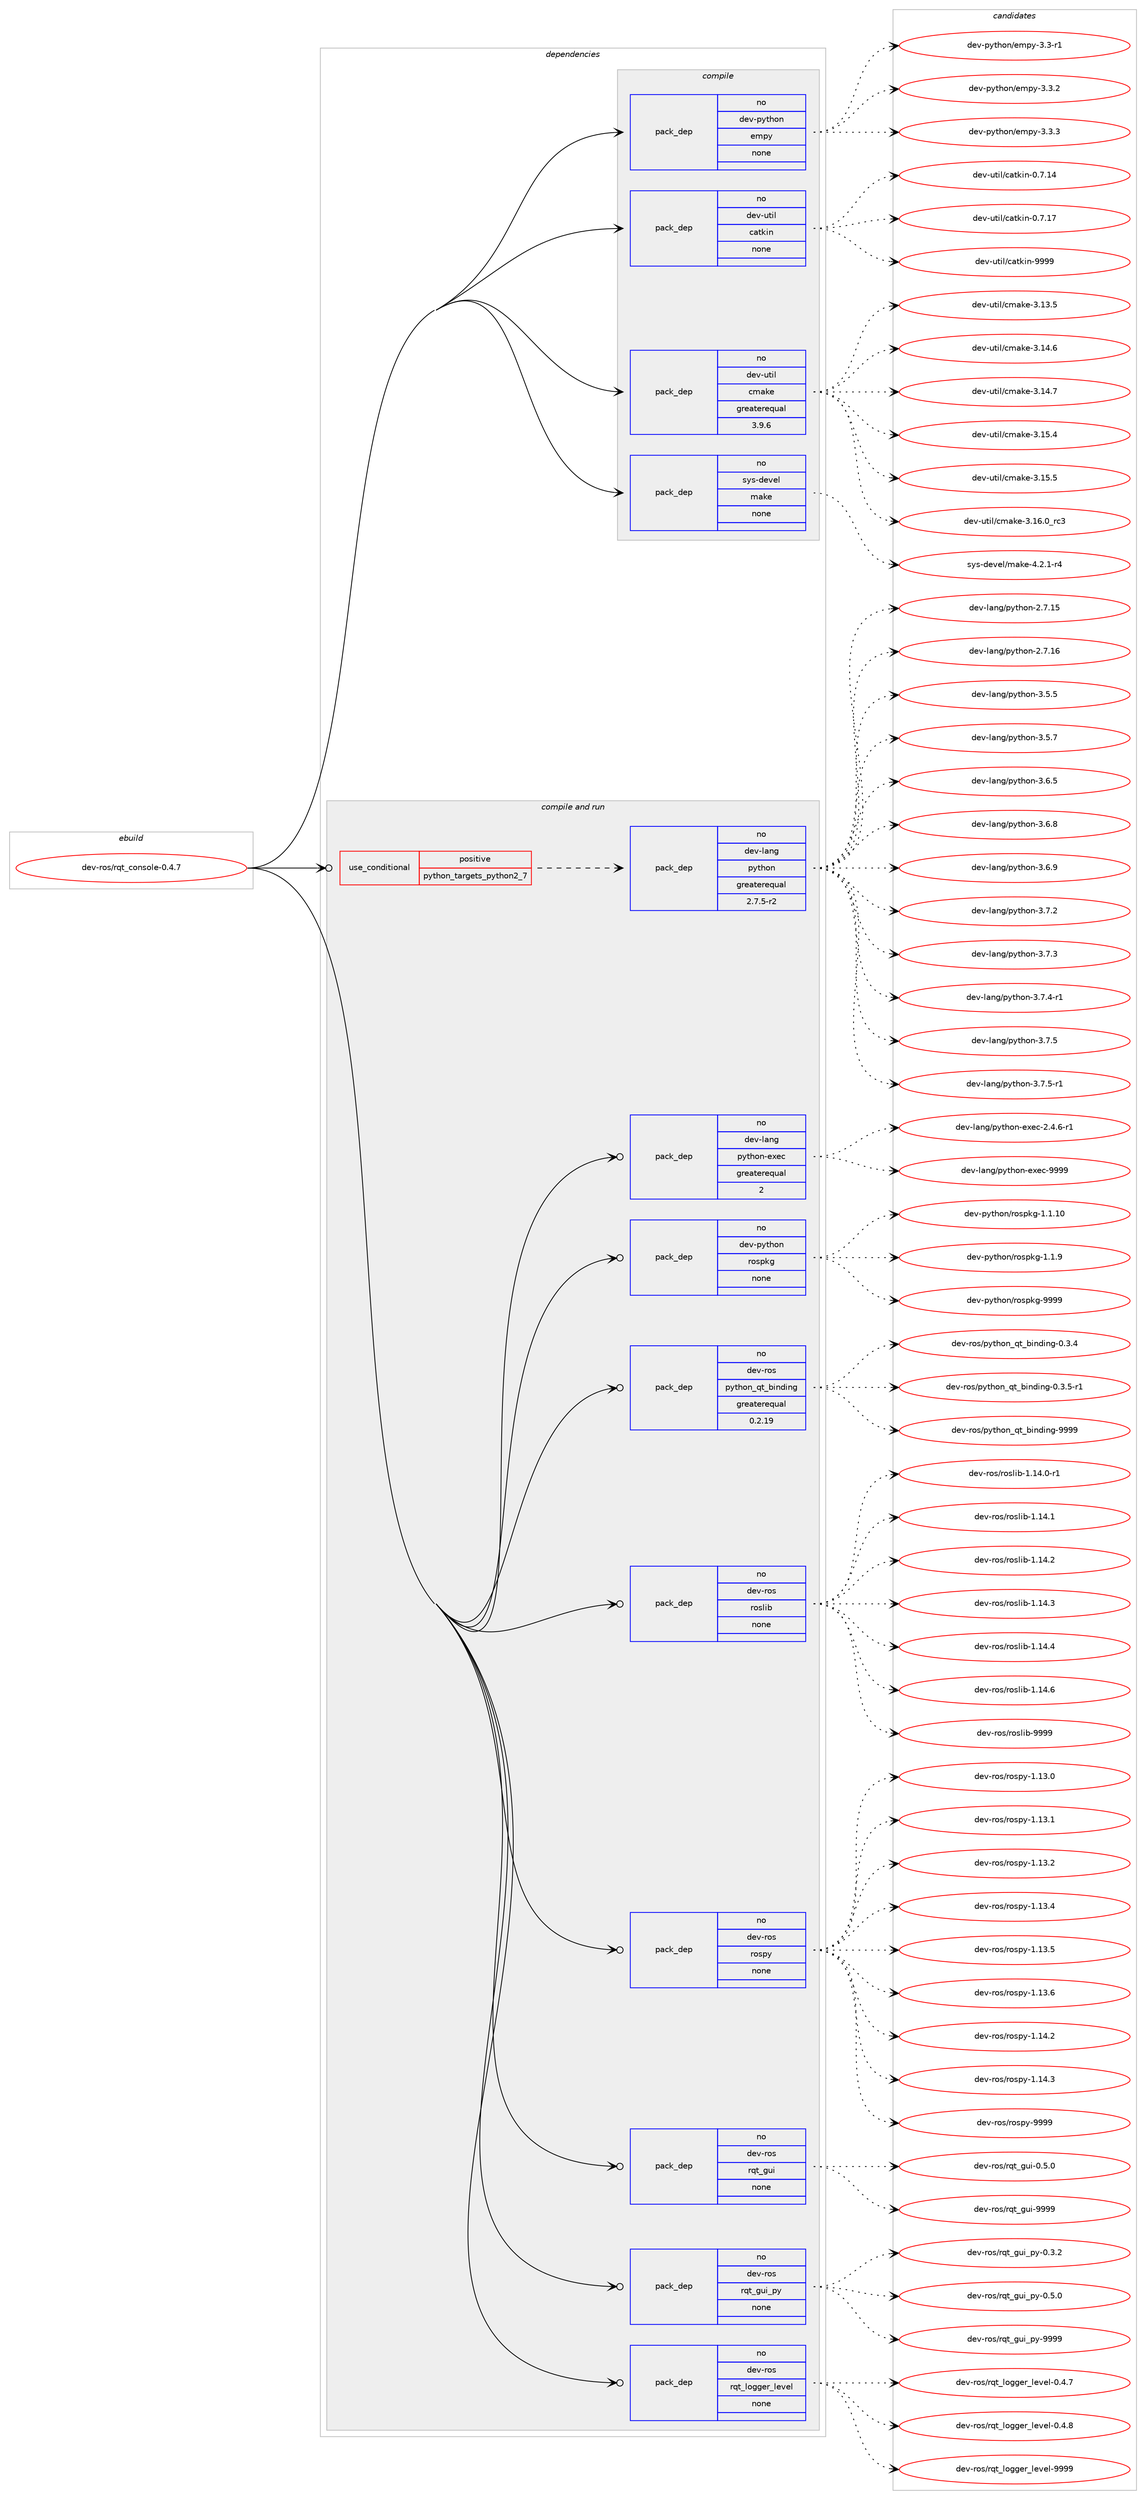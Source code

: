 digraph prolog {

# *************
# Graph options
# *************

newrank=true;
concentrate=true;
compound=true;
graph [rankdir=LR,fontname=Helvetica,fontsize=10,ranksep=1.5];#, ranksep=2.5, nodesep=0.2];
edge  [arrowhead=vee];
node  [fontname=Helvetica,fontsize=10];

# **********
# The ebuild
# **********

subgraph cluster_leftcol {
color=gray;
rank=same;
label=<<i>ebuild</i>>;
id [label="dev-ros/rqt_console-0.4.7", color=red, width=4, href="../dev-ros/rqt_console-0.4.7.svg"];
}

# ****************
# The dependencies
# ****************

subgraph cluster_midcol {
color=gray;
label=<<i>dependencies</i>>;
subgraph cluster_compile {
fillcolor="#eeeeee";
style=filled;
label=<<i>compile</i>>;
subgraph pack498068 {
dependency665223 [label=<<TABLE BORDER="0" CELLBORDER="1" CELLSPACING="0" CELLPADDING="4" WIDTH="220"><TR><TD ROWSPAN="6" CELLPADDING="30">pack_dep</TD></TR><TR><TD WIDTH="110">no</TD></TR><TR><TD>dev-python</TD></TR><TR><TD>empy</TD></TR><TR><TD>none</TD></TR><TR><TD></TD></TR></TABLE>>, shape=none, color=blue];
}
id:e -> dependency665223:w [weight=20,style="solid",arrowhead="vee"];
subgraph pack498069 {
dependency665224 [label=<<TABLE BORDER="0" CELLBORDER="1" CELLSPACING="0" CELLPADDING="4" WIDTH="220"><TR><TD ROWSPAN="6" CELLPADDING="30">pack_dep</TD></TR><TR><TD WIDTH="110">no</TD></TR><TR><TD>dev-util</TD></TR><TR><TD>catkin</TD></TR><TR><TD>none</TD></TR><TR><TD></TD></TR></TABLE>>, shape=none, color=blue];
}
id:e -> dependency665224:w [weight=20,style="solid",arrowhead="vee"];
subgraph pack498070 {
dependency665225 [label=<<TABLE BORDER="0" CELLBORDER="1" CELLSPACING="0" CELLPADDING="4" WIDTH="220"><TR><TD ROWSPAN="6" CELLPADDING="30">pack_dep</TD></TR><TR><TD WIDTH="110">no</TD></TR><TR><TD>dev-util</TD></TR><TR><TD>cmake</TD></TR><TR><TD>greaterequal</TD></TR><TR><TD>3.9.6</TD></TR></TABLE>>, shape=none, color=blue];
}
id:e -> dependency665225:w [weight=20,style="solid",arrowhead="vee"];
subgraph pack498071 {
dependency665226 [label=<<TABLE BORDER="0" CELLBORDER="1" CELLSPACING="0" CELLPADDING="4" WIDTH="220"><TR><TD ROWSPAN="6" CELLPADDING="30">pack_dep</TD></TR><TR><TD WIDTH="110">no</TD></TR><TR><TD>sys-devel</TD></TR><TR><TD>make</TD></TR><TR><TD>none</TD></TR><TR><TD></TD></TR></TABLE>>, shape=none, color=blue];
}
id:e -> dependency665226:w [weight=20,style="solid",arrowhead="vee"];
}
subgraph cluster_compileandrun {
fillcolor="#eeeeee";
style=filled;
label=<<i>compile and run</i>>;
subgraph cond155249 {
dependency665227 [label=<<TABLE BORDER="0" CELLBORDER="1" CELLSPACING="0" CELLPADDING="4"><TR><TD ROWSPAN="3" CELLPADDING="10">use_conditional</TD></TR><TR><TD>positive</TD></TR><TR><TD>python_targets_python2_7</TD></TR></TABLE>>, shape=none, color=red];
subgraph pack498072 {
dependency665228 [label=<<TABLE BORDER="0" CELLBORDER="1" CELLSPACING="0" CELLPADDING="4" WIDTH="220"><TR><TD ROWSPAN="6" CELLPADDING="30">pack_dep</TD></TR><TR><TD WIDTH="110">no</TD></TR><TR><TD>dev-lang</TD></TR><TR><TD>python</TD></TR><TR><TD>greaterequal</TD></TR><TR><TD>2.7.5-r2</TD></TR></TABLE>>, shape=none, color=blue];
}
dependency665227:e -> dependency665228:w [weight=20,style="dashed",arrowhead="vee"];
}
id:e -> dependency665227:w [weight=20,style="solid",arrowhead="odotvee"];
subgraph pack498073 {
dependency665229 [label=<<TABLE BORDER="0" CELLBORDER="1" CELLSPACING="0" CELLPADDING="4" WIDTH="220"><TR><TD ROWSPAN="6" CELLPADDING="30">pack_dep</TD></TR><TR><TD WIDTH="110">no</TD></TR><TR><TD>dev-lang</TD></TR><TR><TD>python-exec</TD></TR><TR><TD>greaterequal</TD></TR><TR><TD>2</TD></TR></TABLE>>, shape=none, color=blue];
}
id:e -> dependency665229:w [weight=20,style="solid",arrowhead="odotvee"];
subgraph pack498074 {
dependency665230 [label=<<TABLE BORDER="0" CELLBORDER="1" CELLSPACING="0" CELLPADDING="4" WIDTH="220"><TR><TD ROWSPAN="6" CELLPADDING="30">pack_dep</TD></TR><TR><TD WIDTH="110">no</TD></TR><TR><TD>dev-python</TD></TR><TR><TD>rospkg</TD></TR><TR><TD>none</TD></TR><TR><TD></TD></TR></TABLE>>, shape=none, color=blue];
}
id:e -> dependency665230:w [weight=20,style="solid",arrowhead="odotvee"];
subgraph pack498075 {
dependency665231 [label=<<TABLE BORDER="0" CELLBORDER="1" CELLSPACING="0" CELLPADDING="4" WIDTH="220"><TR><TD ROWSPAN="6" CELLPADDING="30">pack_dep</TD></TR><TR><TD WIDTH="110">no</TD></TR><TR><TD>dev-ros</TD></TR><TR><TD>python_qt_binding</TD></TR><TR><TD>greaterequal</TD></TR><TR><TD>0.2.19</TD></TR></TABLE>>, shape=none, color=blue];
}
id:e -> dependency665231:w [weight=20,style="solid",arrowhead="odotvee"];
subgraph pack498076 {
dependency665232 [label=<<TABLE BORDER="0" CELLBORDER="1" CELLSPACING="0" CELLPADDING="4" WIDTH="220"><TR><TD ROWSPAN="6" CELLPADDING="30">pack_dep</TD></TR><TR><TD WIDTH="110">no</TD></TR><TR><TD>dev-ros</TD></TR><TR><TD>roslib</TD></TR><TR><TD>none</TD></TR><TR><TD></TD></TR></TABLE>>, shape=none, color=blue];
}
id:e -> dependency665232:w [weight=20,style="solid",arrowhead="odotvee"];
subgraph pack498077 {
dependency665233 [label=<<TABLE BORDER="0" CELLBORDER="1" CELLSPACING="0" CELLPADDING="4" WIDTH="220"><TR><TD ROWSPAN="6" CELLPADDING="30">pack_dep</TD></TR><TR><TD WIDTH="110">no</TD></TR><TR><TD>dev-ros</TD></TR><TR><TD>rospy</TD></TR><TR><TD>none</TD></TR><TR><TD></TD></TR></TABLE>>, shape=none, color=blue];
}
id:e -> dependency665233:w [weight=20,style="solid",arrowhead="odotvee"];
subgraph pack498078 {
dependency665234 [label=<<TABLE BORDER="0" CELLBORDER="1" CELLSPACING="0" CELLPADDING="4" WIDTH="220"><TR><TD ROWSPAN="6" CELLPADDING="30">pack_dep</TD></TR><TR><TD WIDTH="110">no</TD></TR><TR><TD>dev-ros</TD></TR><TR><TD>rqt_gui</TD></TR><TR><TD>none</TD></TR><TR><TD></TD></TR></TABLE>>, shape=none, color=blue];
}
id:e -> dependency665234:w [weight=20,style="solid",arrowhead="odotvee"];
subgraph pack498079 {
dependency665235 [label=<<TABLE BORDER="0" CELLBORDER="1" CELLSPACING="0" CELLPADDING="4" WIDTH="220"><TR><TD ROWSPAN="6" CELLPADDING="30">pack_dep</TD></TR><TR><TD WIDTH="110">no</TD></TR><TR><TD>dev-ros</TD></TR><TR><TD>rqt_gui_py</TD></TR><TR><TD>none</TD></TR><TR><TD></TD></TR></TABLE>>, shape=none, color=blue];
}
id:e -> dependency665235:w [weight=20,style="solid",arrowhead="odotvee"];
subgraph pack498080 {
dependency665236 [label=<<TABLE BORDER="0" CELLBORDER="1" CELLSPACING="0" CELLPADDING="4" WIDTH="220"><TR><TD ROWSPAN="6" CELLPADDING="30">pack_dep</TD></TR><TR><TD WIDTH="110">no</TD></TR><TR><TD>dev-ros</TD></TR><TR><TD>rqt_logger_level</TD></TR><TR><TD>none</TD></TR><TR><TD></TD></TR></TABLE>>, shape=none, color=blue];
}
id:e -> dependency665236:w [weight=20,style="solid",arrowhead="odotvee"];
}
subgraph cluster_run {
fillcolor="#eeeeee";
style=filled;
label=<<i>run</i>>;
}
}

# **************
# The candidates
# **************

subgraph cluster_choices {
rank=same;
color=gray;
label=<<i>candidates</i>>;

subgraph choice498068 {
color=black;
nodesep=1;
choice1001011184511212111610411111047101109112121455146514511449 [label="dev-python/empy-3.3-r1", color=red, width=4,href="../dev-python/empy-3.3-r1.svg"];
choice1001011184511212111610411111047101109112121455146514650 [label="dev-python/empy-3.3.2", color=red, width=4,href="../dev-python/empy-3.3.2.svg"];
choice1001011184511212111610411111047101109112121455146514651 [label="dev-python/empy-3.3.3", color=red, width=4,href="../dev-python/empy-3.3.3.svg"];
dependency665223:e -> choice1001011184511212111610411111047101109112121455146514511449:w [style=dotted,weight="100"];
dependency665223:e -> choice1001011184511212111610411111047101109112121455146514650:w [style=dotted,weight="100"];
dependency665223:e -> choice1001011184511212111610411111047101109112121455146514651:w [style=dotted,weight="100"];
}
subgraph choice498069 {
color=black;
nodesep=1;
choice1001011184511711610510847999711610710511045484655464952 [label="dev-util/catkin-0.7.14", color=red, width=4,href="../dev-util/catkin-0.7.14.svg"];
choice1001011184511711610510847999711610710511045484655464955 [label="dev-util/catkin-0.7.17", color=red, width=4,href="../dev-util/catkin-0.7.17.svg"];
choice100101118451171161051084799971161071051104557575757 [label="dev-util/catkin-9999", color=red, width=4,href="../dev-util/catkin-9999.svg"];
dependency665224:e -> choice1001011184511711610510847999711610710511045484655464952:w [style=dotted,weight="100"];
dependency665224:e -> choice1001011184511711610510847999711610710511045484655464955:w [style=dotted,weight="100"];
dependency665224:e -> choice100101118451171161051084799971161071051104557575757:w [style=dotted,weight="100"];
}
subgraph choice498070 {
color=black;
nodesep=1;
choice1001011184511711610510847991099710710145514649514653 [label="dev-util/cmake-3.13.5", color=red, width=4,href="../dev-util/cmake-3.13.5.svg"];
choice1001011184511711610510847991099710710145514649524654 [label="dev-util/cmake-3.14.6", color=red, width=4,href="../dev-util/cmake-3.14.6.svg"];
choice1001011184511711610510847991099710710145514649524655 [label="dev-util/cmake-3.14.7", color=red, width=4,href="../dev-util/cmake-3.14.7.svg"];
choice1001011184511711610510847991099710710145514649534652 [label="dev-util/cmake-3.15.4", color=red, width=4,href="../dev-util/cmake-3.15.4.svg"];
choice1001011184511711610510847991099710710145514649534653 [label="dev-util/cmake-3.15.5", color=red, width=4,href="../dev-util/cmake-3.15.5.svg"];
choice1001011184511711610510847991099710710145514649544648951149951 [label="dev-util/cmake-3.16.0_rc3", color=red, width=4,href="../dev-util/cmake-3.16.0_rc3.svg"];
dependency665225:e -> choice1001011184511711610510847991099710710145514649514653:w [style=dotted,weight="100"];
dependency665225:e -> choice1001011184511711610510847991099710710145514649524654:w [style=dotted,weight="100"];
dependency665225:e -> choice1001011184511711610510847991099710710145514649524655:w [style=dotted,weight="100"];
dependency665225:e -> choice1001011184511711610510847991099710710145514649534652:w [style=dotted,weight="100"];
dependency665225:e -> choice1001011184511711610510847991099710710145514649534653:w [style=dotted,weight="100"];
dependency665225:e -> choice1001011184511711610510847991099710710145514649544648951149951:w [style=dotted,weight="100"];
}
subgraph choice498071 {
color=black;
nodesep=1;
choice1151211154510010111810110847109971071014552465046494511452 [label="sys-devel/make-4.2.1-r4", color=red, width=4,href="../sys-devel/make-4.2.1-r4.svg"];
dependency665226:e -> choice1151211154510010111810110847109971071014552465046494511452:w [style=dotted,weight="100"];
}
subgraph choice498072 {
color=black;
nodesep=1;
choice10010111845108971101034711212111610411111045504655464953 [label="dev-lang/python-2.7.15", color=red, width=4,href="../dev-lang/python-2.7.15.svg"];
choice10010111845108971101034711212111610411111045504655464954 [label="dev-lang/python-2.7.16", color=red, width=4,href="../dev-lang/python-2.7.16.svg"];
choice100101118451089711010347112121116104111110455146534653 [label="dev-lang/python-3.5.5", color=red, width=4,href="../dev-lang/python-3.5.5.svg"];
choice100101118451089711010347112121116104111110455146534655 [label="dev-lang/python-3.5.7", color=red, width=4,href="../dev-lang/python-3.5.7.svg"];
choice100101118451089711010347112121116104111110455146544653 [label="dev-lang/python-3.6.5", color=red, width=4,href="../dev-lang/python-3.6.5.svg"];
choice100101118451089711010347112121116104111110455146544656 [label="dev-lang/python-3.6.8", color=red, width=4,href="../dev-lang/python-3.6.8.svg"];
choice100101118451089711010347112121116104111110455146544657 [label="dev-lang/python-3.6.9", color=red, width=4,href="../dev-lang/python-3.6.9.svg"];
choice100101118451089711010347112121116104111110455146554650 [label="dev-lang/python-3.7.2", color=red, width=4,href="../dev-lang/python-3.7.2.svg"];
choice100101118451089711010347112121116104111110455146554651 [label="dev-lang/python-3.7.3", color=red, width=4,href="../dev-lang/python-3.7.3.svg"];
choice1001011184510897110103471121211161041111104551465546524511449 [label="dev-lang/python-3.7.4-r1", color=red, width=4,href="../dev-lang/python-3.7.4-r1.svg"];
choice100101118451089711010347112121116104111110455146554653 [label="dev-lang/python-3.7.5", color=red, width=4,href="../dev-lang/python-3.7.5.svg"];
choice1001011184510897110103471121211161041111104551465546534511449 [label="dev-lang/python-3.7.5-r1", color=red, width=4,href="../dev-lang/python-3.7.5-r1.svg"];
dependency665228:e -> choice10010111845108971101034711212111610411111045504655464953:w [style=dotted,weight="100"];
dependency665228:e -> choice10010111845108971101034711212111610411111045504655464954:w [style=dotted,weight="100"];
dependency665228:e -> choice100101118451089711010347112121116104111110455146534653:w [style=dotted,weight="100"];
dependency665228:e -> choice100101118451089711010347112121116104111110455146534655:w [style=dotted,weight="100"];
dependency665228:e -> choice100101118451089711010347112121116104111110455146544653:w [style=dotted,weight="100"];
dependency665228:e -> choice100101118451089711010347112121116104111110455146544656:w [style=dotted,weight="100"];
dependency665228:e -> choice100101118451089711010347112121116104111110455146544657:w [style=dotted,weight="100"];
dependency665228:e -> choice100101118451089711010347112121116104111110455146554650:w [style=dotted,weight="100"];
dependency665228:e -> choice100101118451089711010347112121116104111110455146554651:w [style=dotted,weight="100"];
dependency665228:e -> choice1001011184510897110103471121211161041111104551465546524511449:w [style=dotted,weight="100"];
dependency665228:e -> choice100101118451089711010347112121116104111110455146554653:w [style=dotted,weight="100"];
dependency665228:e -> choice1001011184510897110103471121211161041111104551465546534511449:w [style=dotted,weight="100"];
}
subgraph choice498073 {
color=black;
nodesep=1;
choice10010111845108971101034711212111610411111045101120101994550465246544511449 [label="dev-lang/python-exec-2.4.6-r1", color=red, width=4,href="../dev-lang/python-exec-2.4.6-r1.svg"];
choice10010111845108971101034711212111610411111045101120101994557575757 [label="dev-lang/python-exec-9999", color=red, width=4,href="../dev-lang/python-exec-9999.svg"];
dependency665229:e -> choice10010111845108971101034711212111610411111045101120101994550465246544511449:w [style=dotted,weight="100"];
dependency665229:e -> choice10010111845108971101034711212111610411111045101120101994557575757:w [style=dotted,weight="100"];
}
subgraph choice498074 {
color=black;
nodesep=1;
choice100101118451121211161041111104711411111511210710345494649464948 [label="dev-python/rospkg-1.1.10", color=red, width=4,href="../dev-python/rospkg-1.1.10.svg"];
choice1001011184511212111610411111047114111115112107103454946494657 [label="dev-python/rospkg-1.1.9", color=red, width=4,href="../dev-python/rospkg-1.1.9.svg"];
choice10010111845112121116104111110471141111151121071034557575757 [label="dev-python/rospkg-9999", color=red, width=4,href="../dev-python/rospkg-9999.svg"];
dependency665230:e -> choice100101118451121211161041111104711411111511210710345494649464948:w [style=dotted,weight="100"];
dependency665230:e -> choice1001011184511212111610411111047114111115112107103454946494657:w [style=dotted,weight="100"];
dependency665230:e -> choice10010111845112121116104111110471141111151121071034557575757:w [style=dotted,weight="100"];
}
subgraph choice498075 {
color=black;
nodesep=1;
choice1001011184511411111547112121116104111110951131169598105110100105110103454846514652 [label="dev-ros/python_qt_binding-0.3.4", color=red, width=4,href="../dev-ros/python_qt_binding-0.3.4.svg"];
choice10010111845114111115471121211161041111109511311695981051101001051101034548465146534511449 [label="dev-ros/python_qt_binding-0.3.5-r1", color=red, width=4,href="../dev-ros/python_qt_binding-0.3.5-r1.svg"];
choice10010111845114111115471121211161041111109511311695981051101001051101034557575757 [label="dev-ros/python_qt_binding-9999", color=red, width=4,href="../dev-ros/python_qt_binding-9999.svg"];
dependency665231:e -> choice1001011184511411111547112121116104111110951131169598105110100105110103454846514652:w [style=dotted,weight="100"];
dependency665231:e -> choice10010111845114111115471121211161041111109511311695981051101001051101034548465146534511449:w [style=dotted,weight="100"];
dependency665231:e -> choice10010111845114111115471121211161041111109511311695981051101001051101034557575757:w [style=dotted,weight="100"];
}
subgraph choice498076 {
color=black;
nodesep=1;
choice100101118451141111154711411111510810598454946495246484511449 [label="dev-ros/roslib-1.14.0-r1", color=red, width=4,href="../dev-ros/roslib-1.14.0-r1.svg"];
choice10010111845114111115471141111151081059845494649524649 [label="dev-ros/roslib-1.14.1", color=red, width=4,href="../dev-ros/roslib-1.14.1.svg"];
choice10010111845114111115471141111151081059845494649524650 [label="dev-ros/roslib-1.14.2", color=red, width=4,href="../dev-ros/roslib-1.14.2.svg"];
choice10010111845114111115471141111151081059845494649524651 [label="dev-ros/roslib-1.14.3", color=red, width=4,href="../dev-ros/roslib-1.14.3.svg"];
choice10010111845114111115471141111151081059845494649524652 [label="dev-ros/roslib-1.14.4", color=red, width=4,href="../dev-ros/roslib-1.14.4.svg"];
choice10010111845114111115471141111151081059845494649524654 [label="dev-ros/roslib-1.14.6", color=red, width=4,href="../dev-ros/roslib-1.14.6.svg"];
choice1001011184511411111547114111115108105984557575757 [label="dev-ros/roslib-9999", color=red, width=4,href="../dev-ros/roslib-9999.svg"];
dependency665232:e -> choice100101118451141111154711411111510810598454946495246484511449:w [style=dotted,weight="100"];
dependency665232:e -> choice10010111845114111115471141111151081059845494649524649:w [style=dotted,weight="100"];
dependency665232:e -> choice10010111845114111115471141111151081059845494649524650:w [style=dotted,weight="100"];
dependency665232:e -> choice10010111845114111115471141111151081059845494649524651:w [style=dotted,weight="100"];
dependency665232:e -> choice10010111845114111115471141111151081059845494649524652:w [style=dotted,weight="100"];
dependency665232:e -> choice10010111845114111115471141111151081059845494649524654:w [style=dotted,weight="100"];
dependency665232:e -> choice1001011184511411111547114111115108105984557575757:w [style=dotted,weight="100"];
}
subgraph choice498077 {
color=black;
nodesep=1;
choice100101118451141111154711411111511212145494649514648 [label="dev-ros/rospy-1.13.0", color=red, width=4,href="../dev-ros/rospy-1.13.0.svg"];
choice100101118451141111154711411111511212145494649514649 [label="dev-ros/rospy-1.13.1", color=red, width=4,href="../dev-ros/rospy-1.13.1.svg"];
choice100101118451141111154711411111511212145494649514650 [label="dev-ros/rospy-1.13.2", color=red, width=4,href="../dev-ros/rospy-1.13.2.svg"];
choice100101118451141111154711411111511212145494649514652 [label="dev-ros/rospy-1.13.4", color=red, width=4,href="../dev-ros/rospy-1.13.4.svg"];
choice100101118451141111154711411111511212145494649514653 [label="dev-ros/rospy-1.13.5", color=red, width=4,href="../dev-ros/rospy-1.13.5.svg"];
choice100101118451141111154711411111511212145494649514654 [label="dev-ros/rospy-1.13.6", color=red, width=4,href="../dev-ros/rospy-1.13.6.svg"];
choice100101118451141111154711411111511212145494649524650 [label="dev-ros/rospy-1.14.2", color=red, width=4,href="../dev-ros/rospy-1.14.2.svg"];
choice100101118451141111154711411111511212145494649524651 [label="dev-ros/rospy-1.14.3", color=red, width=4,href="../dev-ros/rospy-1.14.3.svg"];
choice10010111845114111115471141111151121214557575757 [label="dev-ros/rospy-9999", color=red, width=4,href="../dev-ros/rospy-9999.svg"];
dependency665233:e -> choice100101118451141111154711411111511212145494649514648:w [style=dotted,weight="100"];
dependency665233:e -> choice100101118451141111154711411111511212145494649514649:w [style=dotted,weight="100"];
dependency665233:e -> choice100101118451141111154711411111511212145494649514650:w [style=dotted,weight="100"];
dependency665233:e -> choice100101118451141111154711411111511212145494649514652:w [style=dotted,weight="100"];
dependency665233:e -> choice100101118451141111154711411111511212145494649514653:w [style=dotted,weight="100"];
dependency665233:e -> choice100101118451141111154711411111511212145494649514654:w [style=dotted,weight="100"];
dependency665233:e -> choice100101118451141111154711411111511212145494649524650:w [style=dotted,weight="100"];
dependency665233:e -> choice100101118451141111154711411111511212145494649524651:w [style=dotted,weight="100"];
dependency665233:e -> choice10010111845114111115471141111151121214557575757:w [style=dotted,weight="100"];
}
subgraph choice498078 {
color=black;
nodesep=1;
choice100101118451141111154711411311695103117105454846534648 [label="dev-ros/rqt_gui-0.5.0", color=red, width=4,href="../dev-ros/rqt_gui-0.5.0.svg"];
choice1001011184511411111547114113116951031171054557575757 [label="dev-ros/rqt_gui-9999", color=red, width=4,href="../dev-ros/rqt_gui-9999.svg"];
dependency665234:e -> choice100101118451141111154711411311695103117105454846534648:w [style=dotted,weight="100"];
dependency665234:e -> choice1001011184511411111547114113116951031171054557575757:w [style=dotted,weight="100"];
}
subgraph choice498079 {
color=black;
nodesep=1;
choice10010111845114111115471141131169510311710595112121454846514650 [label="dev-ros/rqt_gui_py-0.3.2", color=red, width=4,href="../dev-ros/rqt_gui_py-0.3.2.svg"];
choice10010111845114111115471141131169510311710595112121454846534648 [label="dev-ros/rqt_gui_py-0.5.0", color=red, width=4,href="../dev-ros/rqt_gui_py-0.5.0.svg"];
choice100101118451141111154711411311695103117105951121214557575757 [label="dev-ros/rqt_gui_py-9999", color=red, width=4,href="../dev-ros/rqt_gui_py-9999.svg"];
dependency665235:e -> choice10010111845114111115471141131169510311710595112121454846514650:w [style=dotted,weight="100"];
dependency665235:e -> choice10010111845114111115471141131169510311710595112121454846534648:w [style=dotted,weight="100"];
dependency665235:e -> choice100101118451141111154711411311695103117105951121214557575757:w [style=dotted,weight="100"];
}
subgraph choice498080 {
color=black;
nodesep=1;
choice10010111845114111115471141131169510811110310310111495108101118101108454846524655 [label="dev-ros/rqt_logger_level-0.4.7", color=red, width=4,href="../dev-ros/rqt_logger_level-0.4.7.svg"];
choice10010111845114111115471141131169510811110310310111495108101118101108454846524656 [label="dev-ros/rqt_logger_level-0.4.8", color=red, width=4,href="../dev-ros/rqt_logger_level-0.4.8.svg"];
choice100101118451141111154711411311695108111103103101114951081011181011084557575757 [label="dev-ros/rqt_logger_level-9999", color=red, width=4,href="../dev-ros/rqt_logger_level-9999.svg"];
dependency665236:e -> choice10010111845114111115471141131169510811110310310111495108101118101108454846524655:w [style=dotted,weight="100"];
dependency665236:e -> choice10010111845114111115471141131169510811110310310111495108101118101108454846524656:w [style=dotted,weight="100"];
dependency665236:e -> choice100101118451141111154711411311695108111103103101114951081011181011084557575757:w [style=dotted,weight="100"];
}
}

}
